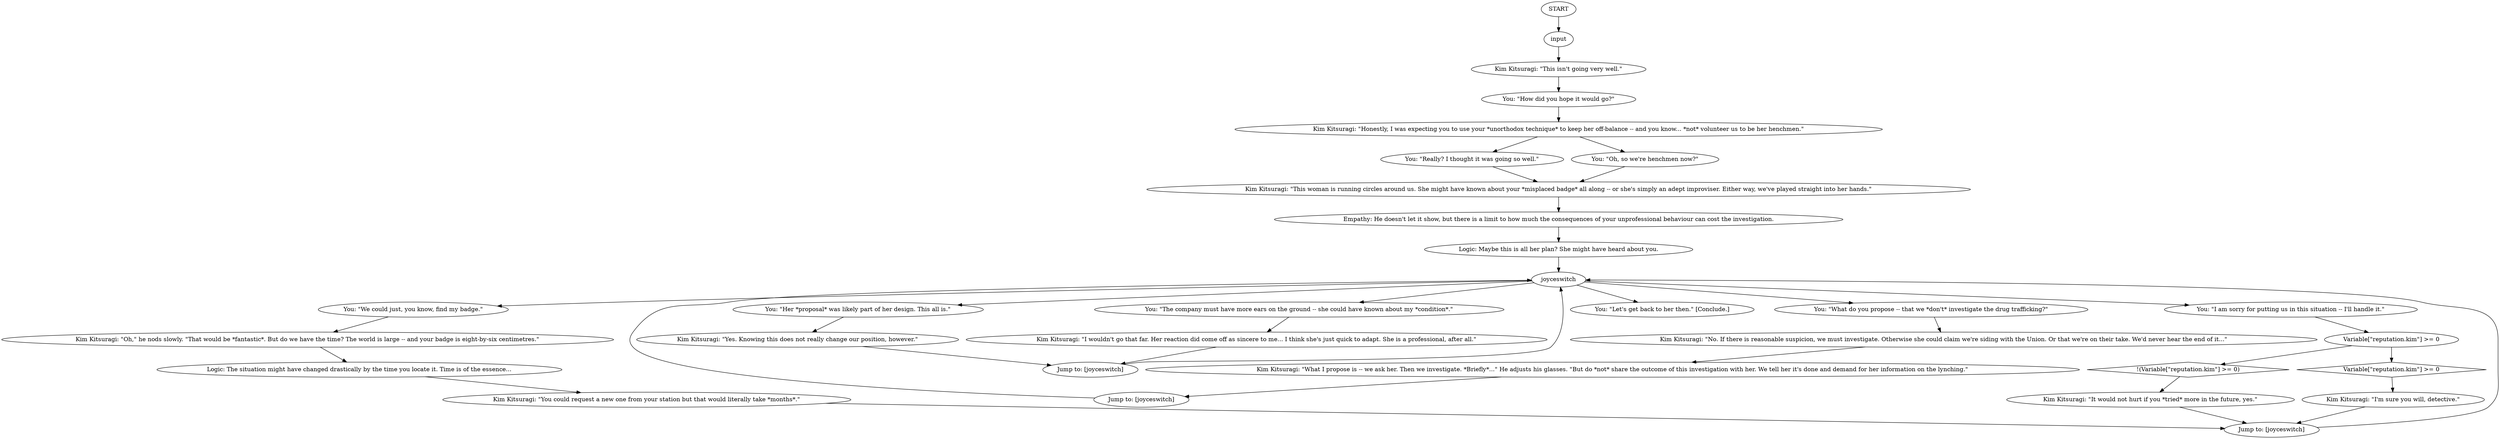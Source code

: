 # KIM SWITCH / JOYCE DRUGS
# Little talk to Kim where he discusses undertaking the jam mystery w you
# ==================================================
digraph G {
	  0 [label="START"];
	  1 [label="input"];
	  2 [label="You: \"The company must have more ears on the ground -- she could have known about my *condition*.\""];
	  3 [label="Jump to: [joyceswitch]"];
	  4 [label="You: \"Her *proposal* was likely part of her design. This all is.\""];
	  5 [label="Kim Kitsuragi: \"No. If there is reasonable suspicion, we must investigate. Otherwise she could claim we're siding with the Union. Or that we're on their take. We'd never hear the end of it...\""];
	  6 [label="You: \"We could just, you know, find my badge.\""];
	  7 [label="Variable[\"reputation.kim\"] >= 0"];
	  8 [label="Variable[\"reputation.kim\"] >= 0", shape=diamond];
	  9 [label="!(Variable[\"reputation.kim\"] >= 0)", shape=diamond];
	  10 [label="Logic: Maybe this is all her plan? She might have heard about you."];
	  11 [label="Kim Kitsuragi: \"This woman is running circles around us. She might have known about your *misplaced badge* all along -- or she's simply an adept improviser. Either way, we've played straight into her hands.\""];
	  12 [label="Empathy: He doesn't let it show, but there is a limit to how much the consequences of your unprofessional behaviour can cost the investigation."];
	  13 [label="Kim Kitsuragi: \"Honestly, I was expecting you to use your *unorthodox technique* to keep her off-balance -- and you know... *not* volunteer us to be her henchmen.\""];
	  14 [label="Kim Kitsuragi: \"I wouldn't go that far. Her reaction did come off as sincere to me... I think she's just quick to adapt. She is a professional, after all.\""];
	  15 [label="You: \"Really? I thought it was going so well.\""];
	  16 [label="You: \"Let's get back to her then.\" [Conclude.]"];
	  17 [label="You: \"What do you propose -- that we *don't* investigate the drug trafficking?\""];
	  18 [label="Kim Kitsuragi: \"You could request a new one from your station but that would literally take *months*.\""];
	  19 [label="Kim Kitsuragi: \"This isn't going very well.\""];
	  20 [label="Kim Kitsuragi: \"What I propose is -- we ask her. Then we investigate. *Briefly*...\" He adjusts his glasses. \"But do *not* share the outcome of this investigation with her. We tell her it's done and demand for her information on the lynching.\""];
	  21 [label="Jump to: [joyceswitch]"];
	  22 [label="You: \"Oh, so we're henchmen now?\""];
	  23 [label="Kim Kitsuragi: \"It would not hurt if you *tried* more in the future, yes.\""];
	  24 [label="Kim Kitsuragi: \"I'm sure you will, detective.\""];
	  25 [label="joyceswitch"];
	  27 [label="Jump to: [joyceswitch]"];
	  28 [label="Kim Kitsuragi: \"Yes. Knowing this does not really change our position, however.\""];
	  29 [label="Logic: The situation might have changed drastically by the time you locate it. Time is of the essence..."];
	  30 [label="Kim Kitsuragi: \"Oh,\" he nods slowly. \"That would be *fantastic*. But do we have the time? The world is large -- and your badge is eight-by-six centimetres.\""];
	  31 [label="You: \"How did you hope it would go?\""];
	  32 [label="You: \"I am sorry for putting us in this situation -- I'll handle it.\""];
	  0 -> 1
	  1 -> 19
	  2 -> 14
	  3 -> 25
	  4 -> 28
	  5 -> 20
	  6 -> 30
	  7 -> 8
	  7 -> 9
	  8 -> 24
	  9 -> 23
	  10 -> 25
	  11 -> 12
	  12 -> 10
	  13 -> 22
	  13 -> 15
	  14 -> 27
	  15 -> 11
	  17 -> 5
	  18 -> 21
	  19 -> 31
	  20 -> 3
	  21 -> 25
	  22 -> 11
	  23 -> 21
	  24 -> 21
	  25 -> 32
	  25 -> 2
	  25 -> 4
	  25 -> 6
	  25 -> 16
	  25 -> 17
	  27 -> 25
	  28 -> 27
	  29 -> 18
	  30 -> 29
	  31 -> 13
	  32 -> 7
}

